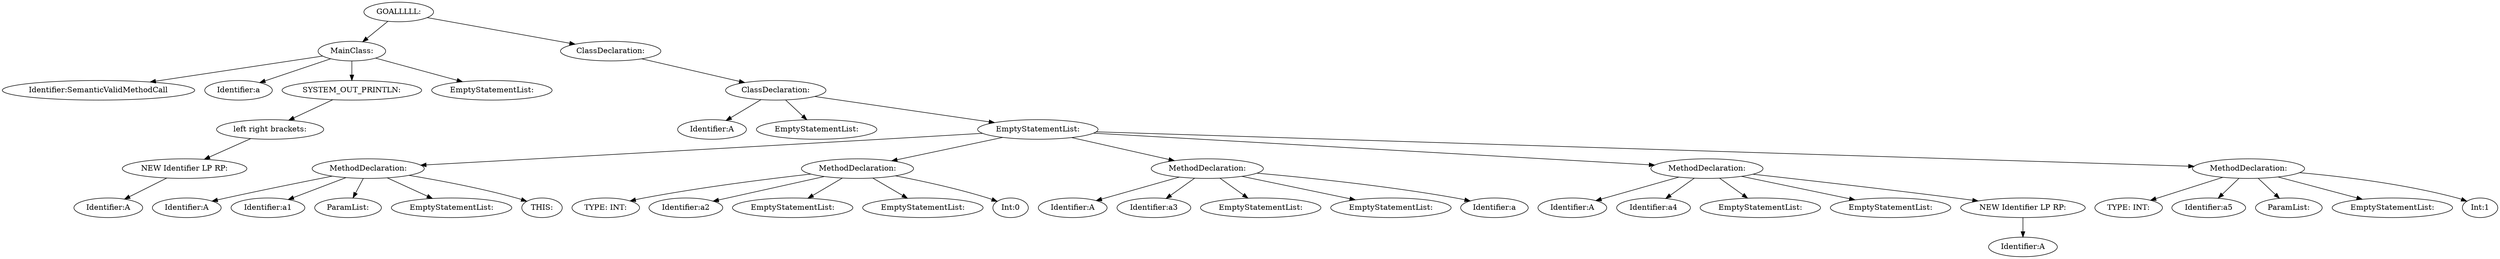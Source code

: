 digraph {
n0 [label="GOALLLLL:"];
n1 [label="MainClass:"];
n2 [label="Identifier:SemanticValidMethodCall"];
n1 -> n2
n3 [label="Identifier:a"];
n1 -> n3
n4 [label="SYSTEM_OUT_PRINTLN:"];
n5 [label="left right brackets:"];
n6 [label="NEW Identifier LP RP:"];
n7 [label="Identifier:A"];
n6 -> n7
n5 -> n6
n4 -> n5
n1 -> n4
n8 [label="EmptyStatementList:"];
n1 -> n8
n0 -> n1
n9 [label="ClassDeclaration:"];
n10 [label="ClassDeclaration:"];
n11 [label="Identifier:A"];
n10 -> n11
n12 [label="EmptyStatementList:"];
n10 -> n12
n13 [label="EmptyStatementList:"];
n14 [label="MethodDeclaration:"];
n15 [label="Identifier:A"];
n14 -> n15
n16 [label="Identifier:a1"];
n14 -> n16
n17 [label="ParamList:"];
n14 -> n17
n18 [label="EmptyStatementList:"];
n14 -> n18
n19 [label="THIS:"];
n14 -> n19
n13 -> n14
n20 [label="MethodDeclaration:"];
n21 [label="TYPE: INT:"];
n20 -> n21
n22 [label="Identifier:a2"];
n20 -> n22
n23 [label="EmptyStatementList:"];
n20 -> n23
n24 [label="EmptyStatementList:"];
n20 -> n24
n25 [label="Int:0"];
n20 -> n25
n13 -> n20
n26 [label="MethodDeclaration:"];
n27 [label="Identifier:A"];
n26 -> n27
n28 [label="Identifier:a3"];
n26 -> n28
n29 [label="EmptyStatementList:"];
n26 -> n29
n30 [label="EmptyStatementList:"];
n26 -> n30
n31 [label="Identifier:a"];
n26 -> n31
n13 -> n26
n32 [label="MethodDeclaration:"];
n33 [label="Identifier:A"];
n32 -> n33
n34 [label="Identifier:a4"];
n32 -> n34
n35 [label="EmptyStatementList:"];
n32 -> n35
n36 [label="EmptyStatementList:"];
n32 -> n36
n37 [label="NEW Identifier LP RP:"];
n38 [label="Identifier:A"];
n37 -> n38
n32 -> n37
n13 -> n32
n39 [label="MethodDeclaration:"];
n40 [label="TYPE: INT:"];
n39 -> n40
n41 [label="Identifier:a5"];
n39 -> n41
n42 [label="ParamList:"];
n39 -> n42
n43 [label="EmptyStatementList:"];
n39 -> n43
n44 [label="Int:1"];
n39 -> n44
n13 -> n39
n10 -> n13
n9 -> n10
n0 -> n9
}

